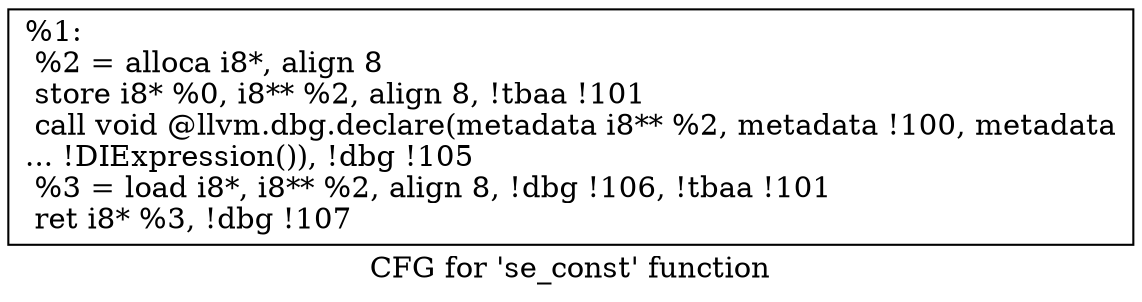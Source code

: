 digraph "CFG for 'se_const' function" {
	label="CFG for 'se_const' function";

	Node0x11315d0 [shape=record,label="{%1:\l  %2 = alloca i8*, align 8\l  store i8* %0, i8** %2, align 8, !tbaa !101\l  call void @llvm.dbg.declare(metadata i8** %2, metadata !100, metadata\l... !DIExpression()), !dbg !105\l  %3 = load i8*, i8** %2, align 8, !dbg !106, !tbaa !101\l  ret i8* %3, !dbg !107\l}"];
}
